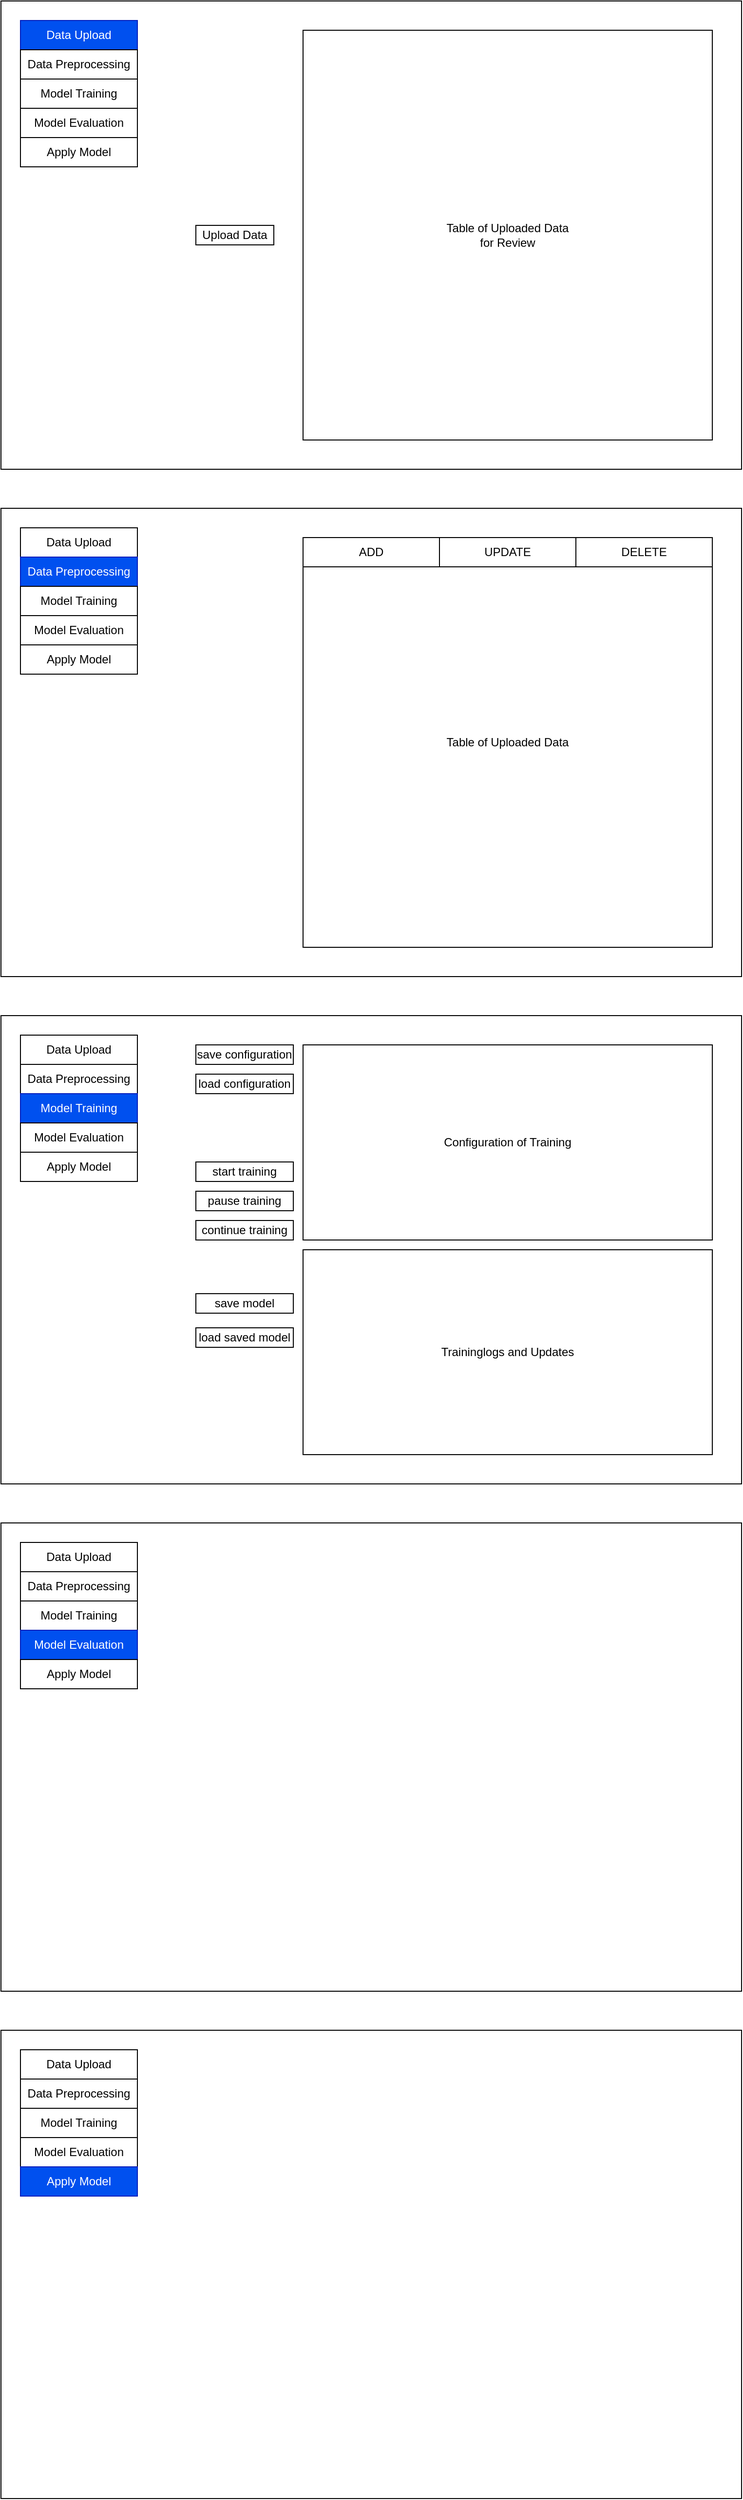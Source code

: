<mxfile version="17.4.0" type="github">
  <diagram id="4tYLgL0oTLtT2UZnyV7o" name="Page-1">
    <mxGraphModel dx="1350" dy="720" grid="1" gridSize="10" guides="1" tooltips="1" connect="1" arrows="1" fold="1" page="1" pageScale="1" pageWidth="827" pageHeight="2769" math="0" shadow="0">
      <root>
        <mxCell id="0" />
        <mxCell id="1" parent="0" />
        <mxCell id="48xXEbnAb-qMiGEoR66J-1" value="" style="rounded=0;whiteSpace=wrap;html=1;" parent="1" vertex="1">
          <mxGeometry x="40" y="40" width="760" height="480" as="geometry" />
        </mxCell>
        <mxCell id="48xXEbnAb-qMiGEoR66J-2" value="" style="rounded=0;whiteSpace=wrap;html=1;" parent="1" vertex="1">
          <mxGeometry x="40" y="560" width="760" height="480" as="geometry" />
        </mxCell>
        <mxCell id="48xXEbnAb-qMiGEoR66J-3" value="" style="rounded=0;whiteSpace=wrap;html=1;" parent="1" vertex="1">
          <mxGeometry x="40" y="1080" width="760" height="480" as="geometry" />
        </mxCell>
        <mxCell id="48xXEbnAb-qMiGEoR66J-4" value="" style="rounded=0;whiteSpace=wrap;html=1;" parent="1" vertex="1">
          <mxGeometry x="40" y="1600" width="760" height="480" as="geometry" />
        </mxCell>
        <mxCell id="48xXEbnAb-qMiGEoR66J-5" value="Upload Data" style="rounded=0;whiteSpace=wrap;html=1;" parent="1" vertex="1">
          <mxGeometry x="240" y="270" width="80" height="20" as="geometry" />
        </mxCell>
        <mxCell id="48xXEbnAb-qMiGEoR66J-6" value="&lt;div&gt;Table of Uploaded Data&lt;/div&gt;&lt;div&gt;for Review&lt;br&gt;&lt;/div&gt;" style="rounded=0;whiteSpace=wrap;html=1;" parent="1" vertex="1">
          <mxGeometry x="350" y="70" width="420" height="420" as="geometry" />
        </mxCell>
        <mxCell id="48xXEbnAb-qMiGEoR66J-12" value="" style="group" parent="1" vertex="1" connectable="0">
          <mxGeometry x="60" y="60" width="120" height="150" as="geometry" />
        </mxCell>
        <mxCell id="48xXEbnAb-qMiGEoR66J-7" value="Data Upload" style="rounded=0;whiteSpace=wrap;html=1;fillColor=#0050ef;fontColor=#ffffff;strokeColor=#001DBC;" parent="48xXEbnAb-qMiGEoR66J-12" vertex="1">
          <mxGeometry width="120" height="30" as="geometry" />
        </mxCell>
        <mxCell id="48xXEbnAb-qMiGEoR66J-8" value="Data Preprocessing" style="rounded=0;whiteSpace=wrap;html=1;" parent="48xXEbnAb-qMiGEoR66J-12" vertex="1">
          <mxGeometry y="30" width="120" height="30" as="geometry" />
        </mxCell>
        <mxCell id="48xXEbnAb-qMiGEoR66J-9" value="Model Training" style="rounded=0;whiteSpace=wrap;html=1;" parent="48xXEbnAb-qMiGEoR66J-12" vertex="1">
          <mxGeometry y="60" width="120" height="30" as="geometry" />
        </mxCell>
        <mxCell id="48xXEbnAb-qMiGEoR66J-10" value="Model Evaluation" style="rounded=0;whiteSpace=wrap;html=1;" parent="48xXEbnAb-qMiGEoR66J-12" vertex="1">
          <mxGeometry y="90" width="120" height="30" as="geometry" />
        </mxCell>
        <mxCell id="48xXEbnAb-qMiGEoR66J-11" value="Apply Model" style="rounded=0;whiteSpace=wrap;html=1;" parent="48xXEbnAb-qMiGEoR66J-12" vertex="1">
          <mxGeometry y="120" width="120" height="30" as="geometry" />
        </mxCell>
        <mxCell id="2kNzjl0Pul56ljBtTVwd-1" value="" style="group" vertex="1" connectable="0" parent="1">
          <mxGeometry x="60" y="580" width="120" height="150" as="geometry" />
        </mxCell>
        <mxCell id="2kNzjl0Pul56ljBtTVwd-2" value="Data Upload" style="rounded=0;whiteSpace=wrap;html=1;" vertex="1" parent="2kNzjl0Pul56ljBtTVwd-1">
          <mxGeometry width="120" height="30" as="geometry" />
        </mxCell>
        <mxCell id="2kNzjl0Pul56ljBtTVwd-3" value="Data Preprocessing" style="rounded=0;whiteSpace=wrap;html=1;fillColor=#0050ef;fontColor=#ffffff;strokeColor=#001DBC;" vertex="1" parent="2kNzjl0Pul56ljBtTVwd-1">
          <mxGeometry y="30" width="120" height="30" as="geometry" />
        </mxCell>
        <mxCell id="2kNzjl0Pul56ljBtTVwd-4" value="Model Training" style="rounded=0;whiteSpace=wrap;html=1;" vertex="1" parent="2kNzjl0Pul56ljBtTVwd-1">
          <mxGeometry y="60" width="120" height="30" as="geometry" />
        </mxCell>
        <mxCell id="2kNzjl0Pul56ljBtTVwd-5" value="Model Evaluation" style="rounded=0;whiteSpace=wrap;html=1;" vertex="1" parent="2kNzjl0Pul56ljBtTVwd-1">
          <mxGeometry y="90" width="120" height="30" as="geometry" />
        </mxCell>
        <mxCell id="2kNzjl0Pul56ljBtTVwd-6" value="Apply Model" style="rounded=0;whiteSpace=wrap;html=1;" vertex="1" parent="2kNzjl0Pul56ljBtTVwd-1">
          <mxGeometry y="120" width="120" height="30" as="geometry" />
        </mxCell>
        <mxCell id="2kNzjl0Pul56ljBtTVwd-8" value="" style="group" vertex="1" connectable="0" parent="1">
          <mxGeometry x="60" y="1100" width="120" height="150" as="geometry" />
        </mxCell>
        <mxCell id="2kNzjl0Pul56ljBtTVwd-9" value="Data Upload" style="rounded=0;whiteSpace=wrap;html=1;" vertex="1" parent="2kNzjl0Pul56ljBtTVwd-8">
          <mxGeometry width="120" height="30" as="geometry" />
        </mxCell>
        <mxCell id="2kNzjl0Pul56ljBtTVwd-10" value="Data Preprocessing" style="rounded=0;whiteSpace=wrap;html=1;" vertex="1" parent="2kNzjl0Pul56ljBtTVwd-8">
          <mxGeometry y="30" width="120" height="30" as="geometry" />
        </mxCell>
        <mxCell id="2kNzjl0Pul56ljBtTVwd-11" value="Model Training" style="rounded=0;whiteSpace=wrap;html=1;fillColor=#0050ef;fontColor=#ffffff;strokeColor=#001DBC;" vertex="1" parent="2kNzjl0Pul56ljBtTVwd-8">
          <mxGeometry y="60" width="120" height="30" as="geometry" />
        </mxCell>
        <mxCell id="2kNzjl0Pul56ljBtTVwd-12" value="Model Evaluation" style="rounded=0;whiteSpace=wrap;html=1;" vertex="1" parent="2kNzjl0Pul56ljBtTVwd-8">
          <mxGeometry y="90" width="120" height="30" as="geometry" />
        </mxCell>
        <mxCell id="2kNzjl0Pul56ljBtTVwd-13" value="Apply Model" style="rounded=0;whiteSpace=wrap;html=1;" vertex="1" parent="2kNzjl0Pul56ljBtTVwd-8">
          <mxGeometry y="120" width="120" height="30" as="geometry" />
        </mxCell>
        <mxCell id="2kNzjl0Pul56ljBtTVwd-14" value="" style="group" vertex="1" connectable="0" parent="1">
          <mxGeometry x="60" y="1620" width="120" height="150" as="geometry" />
        </mxCell>
        <mxCell id="2kNzjl0Pul56ljBtTVwd-15" value="Data Upload" style="rounded=0;whiteSpace=wrap;html=1;" vertex="1" parent="2kNzjl0Pul56ljBtTVwd-14">
          <mxGeometry width="120" height="30" as="geometry" />
        </mxCell>
        <mxCell id="2kNzjl0Pul56ljBtTVwd-16" value="Data Preprocessing" style="rounded=0;whiteSpace=wrap;html=1;" vertex="1" parent="2kNzjl0Pul56ljBtTVwd-14">
          <mxGeometry y="30" width="120" height="30" as="geometry" />
        </mxCell>
        <mxCell id="2kNzjl0Pul56ljBtTVwd-17" value="Model Training" style="rounded=0;whiteSpace=wrap;html=1;" vertex="1" parent="2kNzjl0Pul56ljBtTVwd-14">
          <mxGeometry y="60" width="120" height="30" as="geometry" />
        </mxCell>
        <mxCell id="2kNzjl0Pul56ljBtTVwd-18" value="Model Evaluation" style="rounded=0;whiteSpace=wrap;html=1;fillColor=#0050ef;fontColor=#ffffff;strokeColor=#001DBC;" vertex="1" parent="2kNzjl0Pul56ljBtTVwd-14">
          <mxGeometry y="90" width="120" height="30" as="geometry" />
        </mxCell>
        <mxCell id="2kNzjl0Pul56ljBtTVwd-19" value="Apply Model" style="rounded=0;whiteSpace=wrap;html=1;" vertex="1" parent="2kNzjl0Pul56ljBtTVwd-14">
          <mxGeometry y="120" width="120" height="30" as="geometry" />
        </mxCell>
        <mxCell id="2kNzjl0Pul56ljBtTVwd-20" value="" style="rounded=0;whiteSpace=wrap;html=1;" vertex="1" parent="1">
          <mxGeometry x="40" y="2120" width="760" height="480" as="geometry" />
        </mxCell>
        <mxCell id="2kNzjl0Pul56ljBtTVwd-21" value="" style="group" vertex="1" connectable="0" parent="1">
          <mxGeometry x="60" y="2140" width="120" height="150" as="geometry" />
        </mxCell>
        <mxCell id="2kNzjl0Pul56ljBtTVwd-22" value="Data Upload" style="rounded=0;whiteSpace=wrap;html=1;" vertex="1" parent="2kNzjl0Pul56ljBtTVwd-21">
          <mxGeometry width="120" height="30" as="geometry" />
        </mxCell>
        <mxCell id="2kNzjl0Pul56ljBtTVwd-23" value="Data Preprocessing" style="rounded=0;whiteSpace=wrap;html=1;" vertex="1" parent="2kNzjl0Pul56ljBtTVwd-21">
          <mxGeometry y="30" width="120" height="30" as="geometry" />
        </mxCell>
        <mxCell id="2kNzjl0Pul56ljBtTVwd-24" value="Model Training" style="rounded=0;whiteSpace=wrap;html=1;" vertex="1" parent="2kNzjl0Pul56ljBtTVwd-21">
          <mxGeometry y="60" width="120" height="30" as="geometry" />
        </mxCell>
        <mxCell id="2kNzjl0Pul56ljBtTVwd-25" value="Model Evaluation" style="rounded=0;whiteSpace=wrap;html=1;" vertex="1" parent="2kNzjl0Pul56ljBtTVwd-21">
          <mxGeometry y="90" width="120" height="30" as="geometry" />
        </mxCell>
        <mxCell id="2kNzjl0Pul56ljBtTVwd-26" value="Apply Model" style="rounded=0;whiteSpace=wrap;html=1;fillColor=#0050ef;fontColor=#ffffff;strokeColor=#001DBC;" vertex="1" parent="2kNzjl0Pul56ljBtTVwd-21">
          <mxGeometry y="120" width="120" height="30" as="geometry" />
        </mxCell>
        <mxCell id="2kNzjl0Pul56ljBtTVwd-27" value="&lt;div&gt;Table of Uploaded Data&lt;/div&gt;" style="rounded=0;whiteSpace=wrap;html=1;" vertex="1" parent="1">
          <mxGeometry x="350" y="590" width="420" height="420" as="geometry" />
        </mxCell>
        <mxCell id="2kNzjl0Pul56ljBtTVwd-28" value="ADD&lt;br&gt;&lt;span style=&quot;white-space: pre&quot;&gt;&lt;/span&gt;" style="rounded=0;whiteSpace=wrap;html=1;" vertex="1" parent="1">
          <mxGeometry x="350" y="590" width="140" height="30" as="geometry" />
        </mxCell>
        <mxCell id="2kNzjl0Pul56ljBtTVwd-29" value="UPDATE" style="rounded=0;whiteSpace=wrap;html=1;" vertex="1" parent="1">
          <mxGeometry x="490" y="590" width="140" height="30" as="geometry" />
        </mxCell>
        <mxCell id="2kNzjl0Pul56ljBtTVwd-30" style="edgeStyle=orthogonalEdgeStyle;rounded=0;orthogonalLoop=1;jettySize=auto;html=1;exitX=0.5;exitY=1;exitDx=0;exitDy=0;" edge="1" parent="1" source="2kNzjl0Pul56ljBtTVwd-29" target="2kNzjl0Pul56ljBtTVwd-29">
          <mxGeometry relative="1" as="geometry" />
        </mxCell>
        <mxCell id="2kNzjl0Pul56ljBtTVwd-31" value="DELETE" style="rounded=0;whiteSpace=wrap;html=1;" vertex="1" parent="1">
          <mxGeometry x="630" y="590" width="140" height="30" as="geometry" />
        </mxCell>
        <mxCell id="2kNzjl0Pul56ljBtTVwd-34" value="start training" style="rounded=0;whiteSpace=wrap;html=1;" vertex="1" parent="1">
          <mxGeometry x="240" y="1230" width="100" height="20" as="geometry" />
        </mxCell>
        <mxCell id="2kNzjl0Pul56ljBtTVwd-35" value="Configuration of Training" style="rounded=0;whiteSpace=wrap;html=1;" vertex="1" parent="1">
          <mxGeometry x="350" y="1110" width="420" height="200" as="geometry" />
        </mxCell>
        <mxCell id="2kNzjl0Pul56ljBtTVwd-36" value="Traininglogs and Updates" style="rounded=0;whiteSpace=wrap;html=1;" vertex="1" parent="1">
          <mxGeometry x="350" y="1320" width="420" height="210" as="geometry" />
        </mxCell>
        <mxCell id="2kNzjl0Pul56ljBtTVwd-37" value="continue training" style="rounded=0;whiteSpace=wrap;html=1;" vertex="1" parent="1">
          <mxGeometry x="240" y="1290" width="100" height="20" as="geometry" />
        </mxCell>
        <mxCell id="2kNzjl0Pul56ljBtTVwd-38" value="save model" style="rounded=0;whiteSpace=wrap;html=1;" vertex="1" parent="1">
          <mxGeometry x="240" y="1365" width="100" height="20" as="geometry" />
        </mxCell>
        <mxCell id="2kNzjl0Pul56ljBtTVwd-39" value="load saved model" style="rounded=0;whiteSpace=wrap;html=1;" vertex="1" parent="1">
          <mxGeometry x="240" y="1400" width="100" height="20" as="geometry" />
        </mxCell>
        <mxCell id="2kNzjl0Pul56ljBtTVwd-40" value="pause training" style="rounded=0;whiteSpace=wrap;html=1;" vertex="1" parent="1">
          <mxGeometry x="240" y="1260" width="100" height="20" as="geometry" />
        </mxCell>
        <mxCell id="2kNzjl0Pul56ljBtTVwd-42" value="save configuration" style="rounded=0;whiteSpace=wrap;html=1;" vertex="1" parent="1">
          <mxGeometry x="240" y="1110" width="100" height="20" as="geometry" />
        </mxCell>
        <mxCell id="2kNzjl0Pul56ljBtTVwd-43" value="load configuration" style="rounded=0;whiteSpace=wrap;html=1;" vertex="1" parent="1">
          <mxGeometry x="240" y="1140" width="100" height="20" as="geometry" />
        </mxCell>
      </root>
    </mxGraphModel>
  </diagram>
</mxfile>
